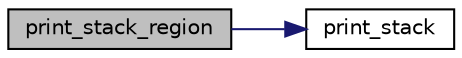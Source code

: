 digraph "print_stack_region"
{
 // LATEX_PDF_SIZE
  edge [fontname="Helvetica",fontsize="10",labelfontname="Helvetica",labelfontsize="10"];
  node [fontname="Helvetica",fontsize="10",shape=record];
  rankdir="LR";
  Node1 [label="print_stack_region",height=0.2,width=0.4,color="black", fillcolor="grey75", style="filled", fontcolor="black",tooltip="Prints the contents of the region stack."];
  Node1 -> Node2 [color="midnightblue",fontsize="10",style="solid",fontname="Helvetica"];
  Node2 [label="print_stack",height=0.2,width=0.4,color="black", fillcolor="white", style="filled",URL="$d3/dbb/stack_8c.html#a66667ae625f58a0140fbdf591d8c3646",tooltip="Prints the contents of the stack."];
}
